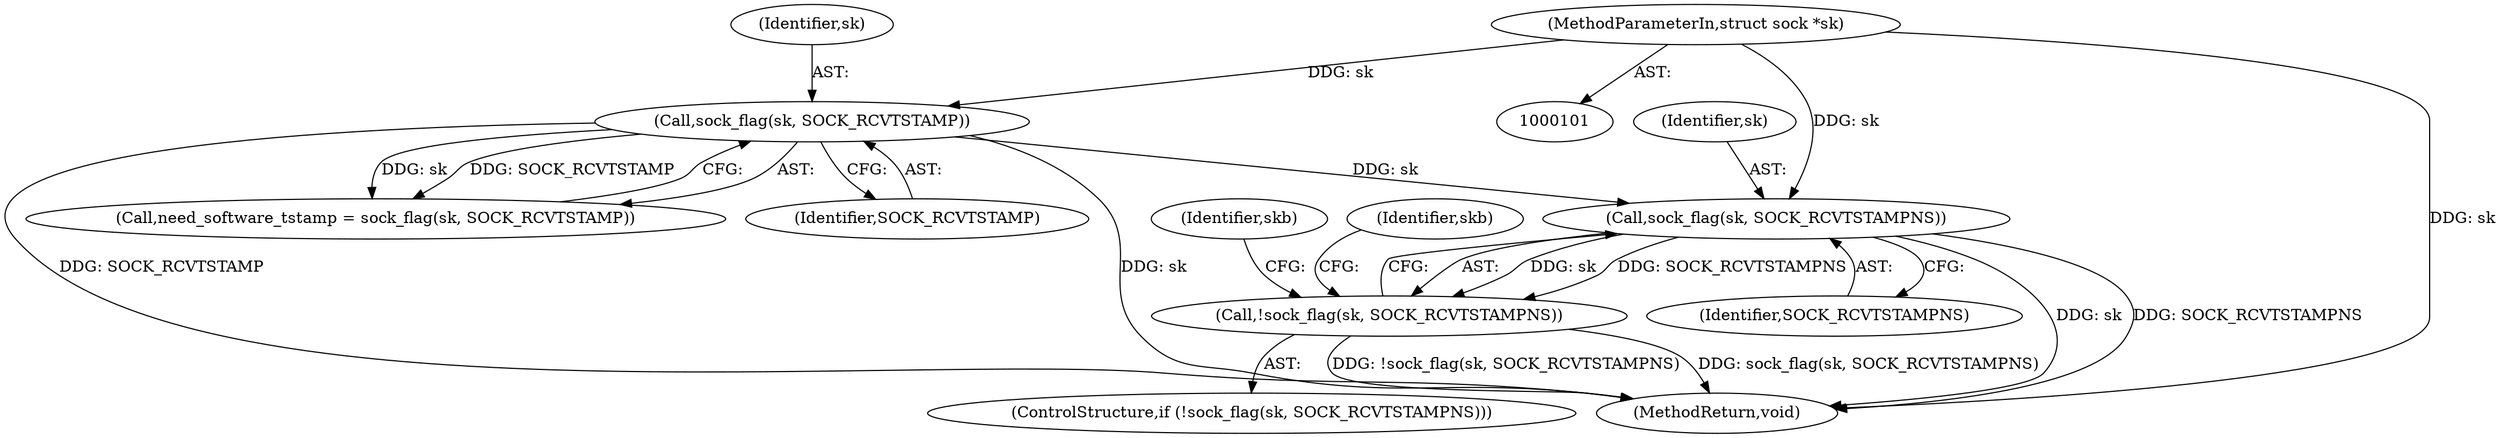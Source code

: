 digraph "0_linux_8605330aac5a5785630aec8f64378a54891937cc_0@pointer" {
"1000137" [label="(Call,sock_flag(sk, SOCK_RCVTSTAMPNS))"];
"1000109" [label="(Call,sock_flag(sk, SOCK_RCVTSTAMP))"];
"1000103" [label="(MethodParameterIn,struct sock *sk)"];
"1000136" [label="(Call,!sock_flag(sk, SOCK_RCVTSTAMPNS))"];
"1000110" [label="(Identifier,sk)"];
"1000158" [label="(Identifier,skb)"];
"1000250" [label="(MethodReturn,void)"];
"1000109" [label="(Call,sock_flag(sk, SOCK_RCVTSTAMP))"];
"1000136" [label="(Call,!sock_flag(sk, SOCK_RCVTSTAMPNS))"];
"1000107" [label="(Call,need_software_tstamp = sock_flag(sk, SOCK_RCVTSTAMP))"];
"1000137" [label="(Call,sock_flag(sk, SOCK_RCVTSTAMPNS))"];
"1000139" [label="(Identifier,SOCK_RCVTSTAMPNS)"];
"1000103" [label="(MethodParameterIn,struct sock *sk)"];
"1000111" [label="(Identifier,SOCK_RCVTSTAMP)"];
"1000143" [label="(Identifier,skb)"];
"1000138" [label="(Identifier,sk)"];
"1000135" [label="(ControlStructure,if (!sock_flag(sk, SOCK_RCVTSTAMPNS)))"];
"1000137" -> "1000136"  [label="AST: "];
"1000137" -> "1000139"  [label="CFG: "];
"1000138" -> "1000137"  [label="AST: "];
"1000139" -> "1000137"  [label="AST: "];
"1000136" -> "1000137"  [label="CFG: "];
"1000137" -> "1000250"  [label="DDG: sk"];
"1000137" -> "1000250"  [label="DDG: SOCK_RCVTSTAMPNS"];
"1000137" -> "1000136"  [label="DDG: sk"];
"1000137" -> "1000136"  [label="DDG: SOCK_RCVTSTAMPNS"];
"1000109" -> "1000137"  [label="DDG: sk"];
"1000103" -> "1000137"  [label="DDG: sk"];
"1000109" -> "1000107"  [label="AST: "];
"1000109" -> "1000111"  [label="CFG: "];
"1000110" -> "1000109"  [label="AST: "];
"1000111" -> "1000109"  [label="AST: "];
"1000107" -> "1000109"  [label="CFG: "];
"1000109" -> "1000250"  [label="DDG: sk"];
"1000109" -> "1000250"  [label="DDG: SOCK_RCVTSTAMP"];
"1000109" -> "1000107"  [label="DDG: sk"];
"1000109" -> "1000107"  [label="DDG: SOCK_RCVTSTAMP"];
"1000103" -> "1000109"  [label="DDG: sk"];
"1000103" -> "1000101"  [label="AST: "];
"1000103" -> "1000250"  [label="DDG: sk"];
"1000136" -> "1000135"  [label="AST: "];
"1000143" -> "1000136"  [label="CFG: "];
"1000158" -> "1000136"  [label="CFG: "];
"1000136" -> "1000250"  [label="DDG: !sock_flag(sk, SOCK_RCVTSTAMPNS)"];
"1000136" -> "1000250"  [label="DDG: sock_flag(sk, SOCK_RCVTSTAMPNS)"];
}
